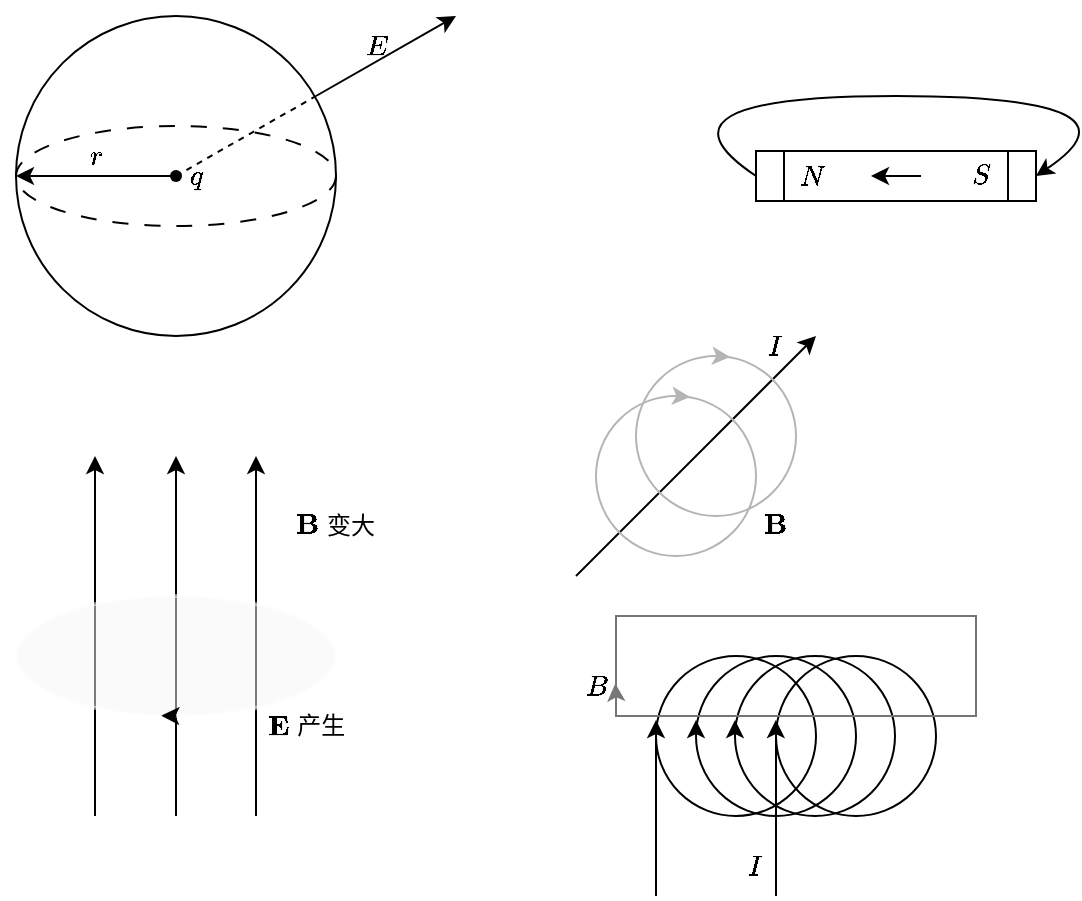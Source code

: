 <mxfile version="26.2.15">
  <diagram name="第 1 页" id="V6KrrqiqoOPS8kTPFdT5">
    <mxGraphModel dx="442" dy="314" grid="1" gridSize="10" guides="1" tooltips="1" connect="1" arrows="1" fold="1" page="1" pageScale="1" pageWidth="827" pageHeight="1169" math="1" shadow="0">
      <root>
        <mxCell id="0" />
        <mxCell id="1" parent="0" />
        <mxCell id="pyMe2at5CmqA6a7m3_Xk-18" value="" style="endArrow=classic;html=1;rounded=0;" parent="1" edge="1">
          <mxGeometry width="50" height="50" relative="1" as="geometry">
            <mxPoint x="280" y="480" as="sourcePoint" />
            <mxPoint x="280" y="300" as="targetPoint" />
          </mxGeometry>
        </mxCell>
        <mxCell id="pyMe2at5CmqA6a7m3_Xk-19" value="" style="endArrow=classic;html=1;rounded=0;" parent="1" edge="1">
          <mxGeometry width="50" height="50" relative="1" as="geometry">
            <mxPoint x="240" y="480" as="sourcePoint" />
            <mxPoint x="240" y="300" as="targetPoint" />
          </mxGeometry>
        </mxCell>
        <mxCell id="pyMe2at5CmqA6a7m3_Xk-20" value="" style="endArrow=classic;html=1;rounded=0;" parent="1" edge="1">
          <mxGeometry width="50" height="50" relative="1" as="geometry">
            <mxPoint x="199.5" y="480" as="sourcePoint" />
            <mxPoint x="199.5" y="300" as="targetPoint" />
          </mxGeometry>
        </mxCell>
        <mxCell id="pyMe2at5CmqA6a7m3_Xk-1" value="" style="ellipse;whiteSpace=wrap;html=1;aspect=fixed;fillColor=none;movable=0;resizable=0;rotatable=0;deletable=0;editable=0;locked=1;connectable=0;" parent="1" vertex="1">
          <mxGeometry x="160" y="80" width="160" height="160" as="geometry" />
        </mxCell>
        <mxCell id="pyMe2at5CmqA6a7m3_Xk-2" value="" style="ellipse;whiteSpace=wrap;html=1;fillColor=none;dashed=1;dashPattern=8 8;movable=0;resizable=0;rotatable=0;deletable=0;editable=0;locked=1;connectable=0;" parent="1" vertex="1">
          <mxGeometry x="160" y="135" width="160" height="50" as="geometry" />
        </mxCell>
        <mxCell id="pyMe2at5CmqA6a7m3_Xk-3" value="" style="whiteSpace=wrap;html=1;fillColor=none;dashed=1;dashPattern=8 8;rotation=90;shape=waypoint;sketch=0;fillStyle=solid;size=6;pointerEvents=1;points=[];resizable=0;rotatable=0;perimeter=centerPerimeter;snapToPoint=1;movable=0;deletable=0;editable=0;locked=1;connectable=0;" parent="1" vertex="1">
          <mxGeometry x="160" y="135" width="160" height="50" as="geometry" />
        </mxCell>
        <mxCell id="pyMe2at5CmqA6a7m3_Xk-4" value="`q`" style="text;html=1;align=center;verticalAlign=middle;resizable=0;points=[];autosize=1;strokeColor=none;fillColor=none;" parent="1" vertex="1">
          <mxGeometry x="230" y="145" width="40" height="30" as="geometry" />
        </mxCell>
        <mxCell id="pyMe2at5CmqA6a7m3_Xk-5" value="" style="endArrow=classic;html=1;rounded=0;" parent="1" edge="1">
          <mxGeometry width="50" height="50" relative="1" as="geometry">
            <mxPoint x="240" y="160" as="sourcePoint" />
            <mxPoint x="160" y="160" as="targetPoint" />
          </mxGeometry>
        </mxCell>
        <mxCell id="pyMe2at5CmqA6a7m3_Xk-6" value="`r`" style="text;html=1;align=center;verticalAlign=middle;resizable=0;points=[];autosize=1;strokeColor=none;fillColor=none;" parent="1" vertex="1">
          <mxGeometry x="180" y="135" width="40" height="30" as="geometry" />
        </mxCell>
        <mxCell id="pyMe2at5CmqA6a7m3_Xk-9" value="" style="endArrow=classic;html=1;rounded=0;" parent="1" edge="1">
          <mxGeometry width="50" height="50" relative="1" as="geometry">
            <mxPoint x="310" y="120" as="sourcePoint" />
            <mxPoint x="380" y="80" as="targetPoint" />
          </mxGeometry>
        </mxCell>
        <mxCell id="pyMe2at5CmqA6a7m3_Xk-10" value="`E`" style="text;html=1;align=center;verticalAlign=middle;resizable=0;points=[];autosize=1;strokeColor=none;fillColor=none;" parent="1" vertex="1">
          <mxGeometry x="320" y="80" width="40" height="30" as="geometry" />
        </mxCell>
        <mxCell id="pyMe2at5CmqA6a7m3_Xk-11" value="" style="endArrow=none;dashed=1;html=1;rounded=0;" parent="1" edge="1">
          <mxGeometry width="50" height="50" relative="1" as="geometry">
            <mxPoint x="240" y="160" as="sourcePoint" />
            <mxPoint x="310" y="120" as="targetPoint" />
          </mxGeometry>
        </mxCell>
        <mxCell id="pyMe2at5CmqA6a7m3_Xk-12" value="" style="shape=process;whiteSpace=wrap;html=1;backgroundOutline=1;rotation=90;fillColor=none;direction=south;" parent="1" vertex="1">
          <mxGeometry x="587.5" y="90" width="25" height="140" as="geometry" />
        </mxCell>
        <mxCell id="pyMe2at5CmqA6a7m3_Xk-13" value="`N`" style="text;html=1;align=center;verticalAlign=middle;whiteSpace=wrap;rounded=0;" parent="1" vertex="1">
          <mxGeometry x="527.5" y="145" width="60" height="30" as="geometry" />
        </mxCell>
        <mxCell id="pyMe2at5CmqA6a7m3_Xk-16" value="" style="edgeStyle=orthogonalEdgeStyle;rounded=0;orthogonalLoop=1;jettySize=auto;html=1;" parent="1" source="pyMe2at5CmqA6a7m3_Xk-14" target="pyMe2at5CmqA6a7m3_Xk-13" edge="1">
          <mxGeometry relative="1" as="geometry" />
        </mxCell>
        <mxCell id="pyMe2at5CmqA6a7m3_Xk-14" value="`S`" style="text;html=1;align=center;verticalAlign=middle;whiteSpace=wrap;rounded=0;" parent="1" vertex="1">
          <mxGeometry x="612.5" y="145" width="60" height="30" as="geometry" />
        </mxCell>
        <mxCell id="pyMe2at5CmqA6a7m3_Xk-15" value="" style="curved=1;endArrow=classic;html=1;rounded=0;" parent="1" edge="1">
          <mxGeometry width="50" height="50" relative="1" as="geometry">
            <mxPoint x="530" y="160" as="sourcePoint" />
            <mxPoint x="670" y="160" as="targetPoint" />
            <Array as="points">
              <mxPoint x="470" y="120" />
              <mxPoint x="730" y="120" />
            </Array>
          </mxGeometry>
        </mxCell>
        <mxCell id="pyMe2at5CmqA6a7m3_Xk-17" value="" style="ellipse;whiteSpace=wrap;html=1;fillColor=#f5f5f5;opacity=50;fontColor=#333333;strokeColor=#FFFFFF;strokeWidth=2;" parent="1" vertex="1">
          <mxGeometry x="160" y="370" width="160" height="60" as="geometry" />
        </mxCell>
        <mxCell id="pyMe2at5CmqA6a7m3_Xk-21" value="`\mathbf{B}` 变大" style="text;html=1;align=center;verticalAlign=middle;whiteSpace=wrap;rounded=0;" parent="1" vertex="1">
          <mxGeometry x="290" y="320" width="60" height="30" as="geometry" />
        </mxCell>
        <mxCell id="pyMe2at5CmqA6a7m3_Xk-22" value="" style="endArrow=classic;html=1;rounded=0;entryX=0.454;entryY=0.997;entryDx=0;entryDy=0;entryPerimeter=0;" parent="1" target="pyMe2at5CmqA6a7m3_Xk-17" edge="1">
          <mxGeometry width="50" height="50" relative="1" as="geometry">
            <mxPoint x="240" y="430" as="sourcePoint" />
            <mxPoint x="290" y="380" as="targetPoint" />
          </mxGeometry>
        </mxCell>
        <mxCell id="pyMe2at5CmqA6a7m3_Xk-23" value="`\mathbf{E}` 产生" style="text;html=1;align=center;verticalAlign=middle;resizable=0;points=[];autosize=1;strokeColor=none;fillColor=none;" parent="1" vertex="1">
          <mxGeometry x="250" y="420" width="110" height="30" as="geometry" />
        </mxCell>
        <mxCell id="pyMe2at5CmqA6a7m3_Xk-24" value="" style="endArrow=classic;html=1;rounded=0;" parent="1" edge="1">
          <mxGeometry width="50" height="50" relative="1" as="geometry">
            <mxPoint x="440" y="360" as="sourcePoint" />
            <mxPoint x="560" y="240" as="targetPoint" />
          </mxGeometry>
        </mxCell>
        <mxCell id="pyMe2at5CmqA6a7m3_Xk-25" value="`I`" style="text;html=1;align=center;verticalAlign=middle;whiteSpace=wrap;rounded=0;" parent="1" vertex="1">
          <mxGeometry x="510" y="230" width="60" height="30" as="geometry" />
        </mxCell>
        <mxCell id="pyMe2at5CmqA6a7m3_Xk-26" value="" style="ellipse;whiteSpace=wrap;html=1;aspect=fixed;fillColor=none;strokeColor=#B5B5B5;" parent="1" vertex="1">
          <mxGeometry x="470" y="250" width="80" height="80" as="geometry" />
        </mxCell>
        <mxCell id="pyMe2at5CmqA6a7m3_Xk-28" value="" style="endArrow=classic;html=1;rounded=0;fontFamily=Helvetica;fontSize=12;fontColor=default;resizable=0;entryX=0.589;entryY=0.007;entryDx=0;entryDy=0;entryPerimeter=0;strokeColor=#B5B5B5;" parent="1" target="pyMe2at5CmqA6a7m3_Xk-26" edge="1">
          <mxGeometry width="50" height="50" relative="1" as="geometry">
            <mxPoint x="510" y="250" as="sourcePoint" />
            <mxPoint x="560" y="200" as="targetPoint" />
          </mxGeometry>
        </mxCell>
        <mxCell id="pyMe2at5CmqA6a7m3_Xk-33" value="" style="ellipse;whiteSpace=wrap;html=1;aspect=fixed;fillColor=none;strokeColor=#B5B5B5;" parent="1" vertex="1">
          <mxGeometry x="450" y="270" width="80" height="80" as="geometry" />
        </mxCell>
        <mxCell id="pyMe2at5CmqA6a7m3_Xk-34" value="" style="endArrow=classic;html=1;rounded=0;fontFamily=Helvetica;fontSize=12;fontColor=default;resizable=0;entryX=0.589;entryY=0.007;entryDx=0;entryDy=0;entryPerimeter=0;strokeColor=#B5B5B5;" parent="1" target="pyMe2at5CmqA6a7m3_Xk-33" edge="1">
          <mxGeometry width="50" height="50" relative="1" as="geometry">
            <mxPoint x="490" y="270" as="sourcePoint" />
            <mxPoint x="540" y="220" as="targetPoint" />
          </mxGeometry>
        </mxCell>
        <mxCell id="pyMe2at5CmqA6a7m3_Xk-35" value="`\mathbf{B}`" style="text;html=1;align=center;verticalAlign=middle;whiteSpace=wrap;rounded=0;fontFamily=Helvetica;fontSize=12;fontColor=default;resizable=0;" parent="1" vertex="1">
          <mxGeometry x="510" y="320" width="60" height="30" as="geometry" />
        </mxCell>
        <mxCell id="Ydg70bVYFhbcPTGMbJZq-1" value="" style="ellipse;whiteSpace=wrap;html=1;aspect=fixed;fillColor=none;" vertex="1" parent="1">
          <mxGeometry x="480" y="400" width="80" height="80" as="geometry" />
        </mxCell>
        <mxCell id="Ydg70bVYFhbcPTGMbJZq-3" value="" style="ellipse;whiteSpace=wrap;html=1;aspect=fixed;fillColor=none;" vertex="1" parent="1">
          <mxGeometry x="500" y="400" width="80" height="80" as="geometry" />
        </mxCell>
        <mxCell id="Ydg70bVYFhbcPTGMbJZq-9" value="" style="ellipse;whiteSpace=wrap;html=1;aspect=fixed;fillColor=none;" vertex="1" parent="1">
          <mxGeometry x="519.5" y="400" width="80" height="80" as="geometry" />
        </mxCell>
        <mxCell id="Ydg70bVYFhbcPTGMbJZq-11" value="" style="ellipse;whiteSpace=wrap;html=1;aspect=fixed;fillColor=none;" vertex="1" parent="1">
          <mxGeometry x="540" y="400" width="80" height="80" as="geometry" />
        </mxCell>
        <mxCell id="Ydg70bVYFhbcPTGMbJZq-17" value="" style="endArrow=none;html=1;rounded=0;" edge="1" parent="1">
          <mxGeometry width="50" height="50" relative="1" as="geometry">
            <mxPoint x="480" y="520" as="sourcePoint" />
            <mxPoint x="480" y="440" as="targetPoint" />
          </mxGeometry>
        </mxCell>
        <mxCell id="Ydg70bVYFhbcPTGMbJZq-18" value="" style="endArrow=none;html=1;rounded=0;" edge="1" parent="1">
          <mxGeometry width="50" height="50" relative="1" as="geometry">
            <mxPoint x="540" y="520" as="sourcePoint" />
            <mxPoint x="540" y="440" as="targetPoint" />
          </mxGeometry>
        </mxCell>
        <mxCell id="Ydg70bVYFhbcPTGMbJZq-23" value="" style="endArrow=classic;html=1;rounded=0;entryX=0;entryY=0.425;entryDx=0;entryDy=0;entryPerimeter=0;" edge="1" parent="1">
          <mxGeometry width="50" height="50" relative="1" as="geometry">
            <mxPoint x="500" y="438" as="sourcePoint" />
            <mxPoint x="500" y="432" as="targetPoint" />
          </mxGeometry>
        </mxCell>
        <mxCell id="Ydg70bVYFhbcPTGMbJZq-24" value="" style="endArrow=classic;html=1;rounded=0;entryX=0;entryY=0.425;entryDx=0;entryDy=0;entryPerimeter=0;" edge="1" parent="1">
          <mxGeometry width="50" height="50" relative="1" as="geometry">
            <mxPoint x="519.5" y="438" as="sourcePoint" />
            <mxPoint x="519.5" y="432" as="targetPoint" />
          </mxGeometry>
        </mxCell>
        <mxCell id="Ydg70bVYFhbcPTGMbJZq-25" value="" style="endArrow=classic;html=1;rounded=0;entryX=0;entryY=0.425;entryDx=0;entryDy=0;entryPerimeter=0;" edge="1" parent="1">
          <mxGeometry width="50" height="50" relative="1" as="geometry">
            <mxPoint x="539.91" y="438" as="sourcePoint" />
            <mxPoint x="539.91" y="432" as="targetPoint" />
          </mxGeometry>
        </mxCell>
        <mxCell id="Ydg70bVYFhbcPTGMbJZq-26" value="" style="endArrow=classic;html=1;rounded=0;entryX=0;entryY=0.425;entryDx=0;entryDy=0;entryPerimeter=0;" edge="1" parent="1">
          <mxGeometry width="50" height="50" relative="1" as="geometry">
            <mxPoint x="480" y="438" as="sourcePoint" />
            <mxPoint x="480" y="432" as="targetPoint" />
          </mxGeometry>
        </mxCell>
        <mxCell id="Ydg70bVYFhbcPTGMbJZq-27" value="" style="rounded=0;whiteSpace=wrap;html=1;fillColor=none;strokeColor=#757575;" vertex="1" parent="1">
          <mxGeometry x="460" y="380" width="180" height="50" as="geometry" />
        </mxCell>
        <mxCell id="Ydg70bVYFhbcPTGMbJZq-28" value="" style="endArrow=classic;html=1;rounded=0;entryX=-0.002;entryY=0.674;entryDx=0;entryDy=0;entryPerimeter=0;strokeColor=#777777;" edge="1" parent="1" target="Ydg70bVYFhbcPTGMbJZq-27">
          <mxGeometry width="50" height="50" relative="1" as="geometry">
            <mxPoint x="460" y="420" as="sourcePoint" />
            <mxPoint x="510" y="370" as="targetPoint" />
          </mxGeometry>
        </mxCell>
        <mxCell id="Ydg70bVYFhbcPTGMbJZq-30" value="`I`" style="text;html=1;align=center;verticalAlign=middle;whiteSpace=wrap;rounded=0;" vertex="1" parent="1">
          <mxGeometry x="500" y="490" width="60" height="30" as="geometry" />
        </mxCell>
        <mxCell id="Ydg70bVYFhbcPTGMbJZq-31" value="`B`" style="text;html=1;align=center;verticalAlign=middle;resizable=0;points=[];autosize=1;strokeColor=none;fillColor=none;" vertex="1" parent="1">
          <mxGeometry x="430" y="400" width="40" height="30" as="geometry" />
        </mxCell>
      </root>
    </mxGraphModel>
  </diagram>
</mxfile>
